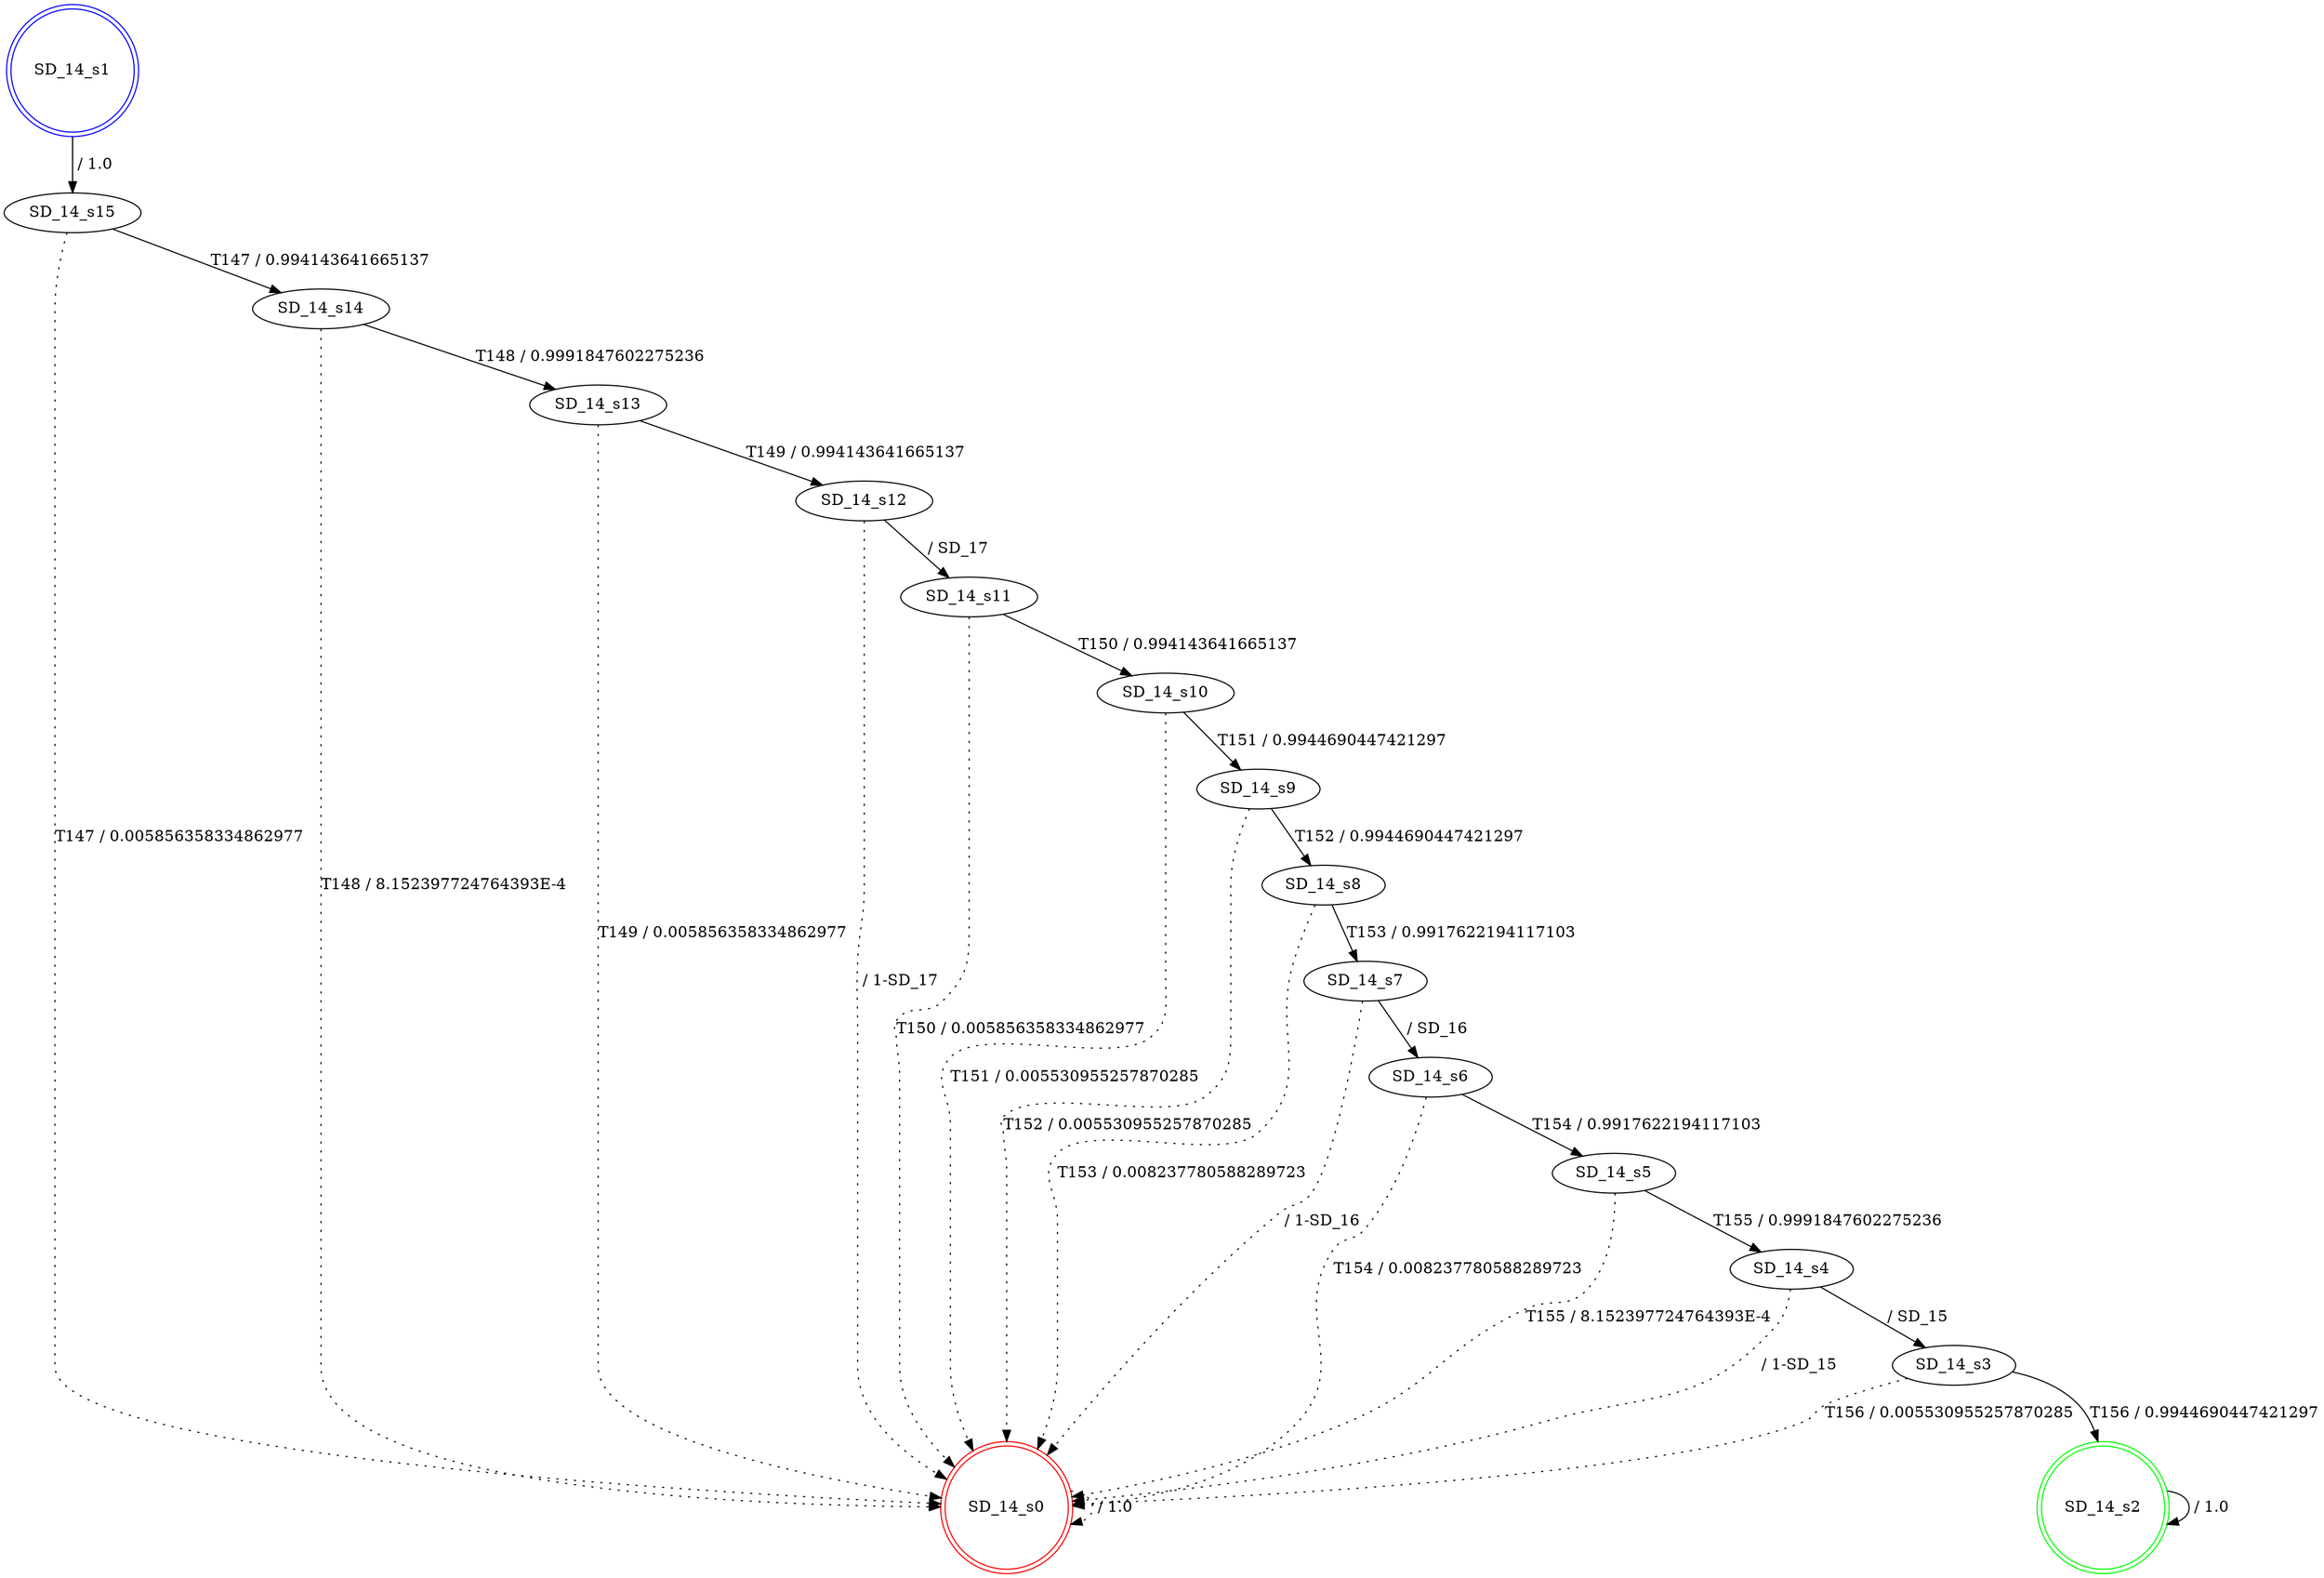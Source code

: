 digraph graphname {
SD_14_s0 [label="SD_14_s0",color=red,shape=doublecircle ];
SD_14_s1 [label="SD_14_s1",color=blue,shape=doublecircle ];
SD_14_s2 [label="SD_14_s2",color=green,shape=doublecircle ];
SD_14_s3 [label="SD_14_s3" ];
SD_14_s4 [label="SD_14_s4" ];
SD_14_s5 [label="SD_14_s5" ];
SD_14_s6 [label="SD_14_s6" ];
SD_14_s7 [label="SD_14_s7" ];
SD_14_s8 [label="SD_14_s8" ];
SD_14_s9 [label="SD_14_s9" ];
SD_14_s10 [label="SD_14_s10" ];
SD_14_s11 [label="SD_14_s11" ];
SD_14_s12 [label="SD_14_s12" ];
SD_14_s13 [label="SD_14_s13" ];
SD_14_s14 [label="SD_14_s14" ];
SD_14_s15 [label="SD_14_s15" ];
SD_14_s0 -> SD_14_s0 [label=" / 1.0", style=dotted];
SD_14_s1 -> SD_14_s15 [label=" / 1.0"];
SD_14_s2 -> SD_14_s2 [label=" / 1.0"];
SD_14_s3 -> SD_14_s2 [label="T156 / 0.9944690447421297"];
SD_14_s3 -> SD_14_s0 [label="T156 / 0.005530955257870285", style=dotted];
SD_14_s4 -> SD_14_s3 [label=" / SD_15"];
SD_14_s4 -> SD_14_s0 [label=" / 1-SD_15", style=dotted];
SD_14_s5 -> SD_14_s4 [label="T155 / 0.9991847602275236"];
SD_14_s5 -> SD_14_s0 [label="T155 / 8.152397724764393E-4", style=dotted];
SD_14_s6 -> SD_14_s5 [label="T154 / 0.9917622194117103"];
SD_14_s6 -> SD_14_s0 [label="T154 / 0.008237780588289723", style=dotted];
SD_14_s7 -> SD_14_s6 [label=" / SD_16"];
SD_14_s7 -> SD_14_s0 [label=" / 1-SD_16", style=dotted];
SD_14_s8 -> SD_14_s7 [label="T153 / 0.9917622194117103"];
SD_14_s8 -> SD_14_s0 [label="T153 / 0.008237780588289723", style=dotted];
SD_14_s9 -> SD_14_s8 [label="T152 / 0.9944690447421297"];
SD_14_s9 -> SD_14_s0 [label="T152 / 0.005530955257870285", style=dotted];
SD_14_s10 -> SD_14_s9 [label="T151 / 0.9944690447421297"];
SD_14_s10 -> SD_14_s0 [label="T151 / 0.005530955257870285", style=dotted];
SD_14_s11 -> SD_14_s10 [label="T150 / 0.994143641665137"];
SD_14_s11 -> SD_14_s0 [label="T150 / 0.005856358334862977", style=dotted];
SD_14_s12 -> SD_14_s11 [label=" / SD_17"];
SD_14_s12 -> SD_14_s0 [label=" / 1-SD_17", style=dotted];
SD_14_s13 -> SD_14_s12 [label="T149 / 0.994143641665137"];
SD_14_s13 -> SD_14_s0 [label="T149 / 0.005856358334862977", style=dotted];
SD_14_s14 -> SD_14_s13 [label="T148 / 0.9991847602275236"];
SD_14_s14 -> SD_14_s0 [label="T148 / 8.152397724764393E-4", style=dotted];
SD_14_s15 -> SD_14_s14 [label="T147 / 0.994143641665137"];
SD_14_s15 -> SD_14_s0 [label="T147 / 0.005856358334862977", style=dotted];
}